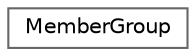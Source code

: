 digraph "Graphical Class Hierarchy"
{
 // INTERACTIVE_SVG=YES
 // LATEX_PDF_SIZE
  bgcolor="transparent";
  edge [fontname=Helvetica,fontsize=10,labelfontname=Helvetica,labelfontsize=10];
  node [fontname=Helvetica,fontsize=10,shape=box,height=0.2,width=0.4];
  rankdir="LR";
  Node0 [label="MemberGroup",height=0.2,width=0.4,color="grey40", fillcolor="white", style="filled",URL="$da/d32/class_member_group.html",tooltip="A class representing a group of members."];
}
